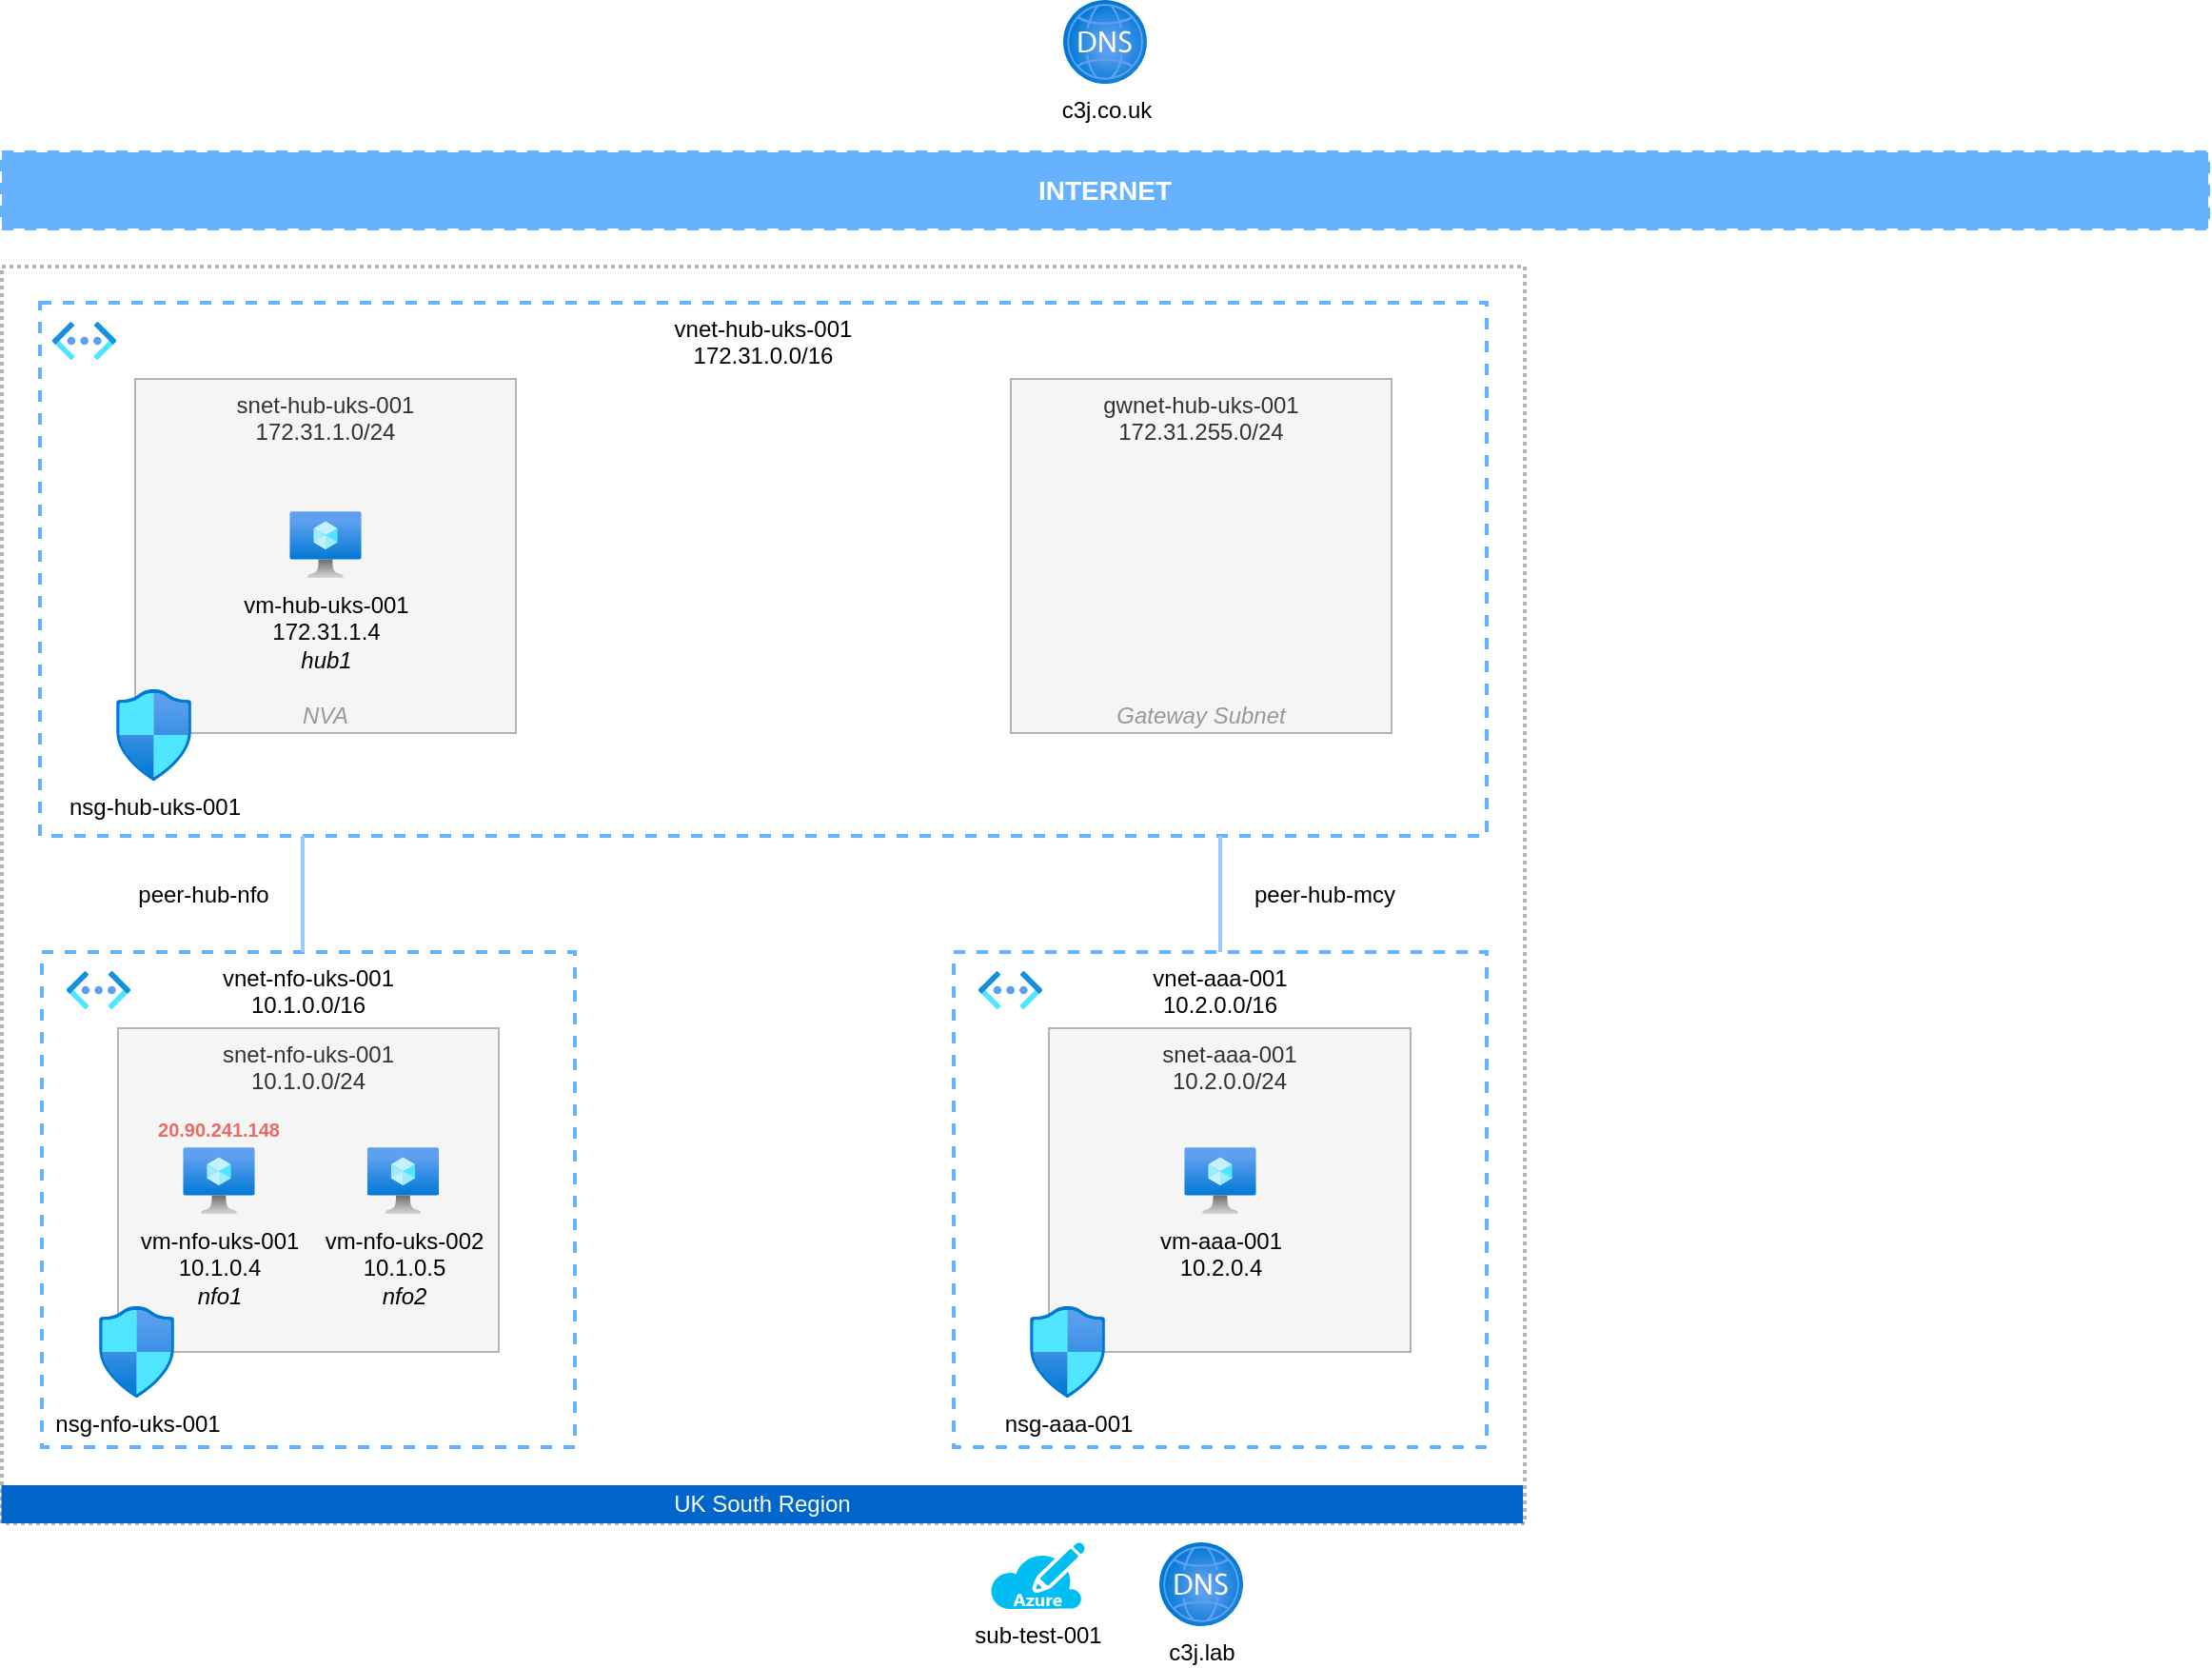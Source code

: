 <mxfile version="22.1.0" type="google" pages="4">
  <diagram name="default" id="qmnWy2MAJ4uXKFbj1wN7">
    <mxGraphModel dx="1434" dy="758" grid="1" gridSize="10" guides="1" tooltips="1" connect="1" arrows="1" fold="1" page="1" pageScale="1" pageWidth="1169" pageHeight="1654" math="0" shadow="0">
      <root>
        <mxCell id="0" />
        <mxCell id="1" parent="0" />
        <mxCell id="ZJCJz27UGavg2DLTm2-K-13" value="" style="rounded=0;whiteSpace=wrap;html=1;horizontal=1;labelPosition=center;verticalLabelPosition=middle;align=center;verticalAlign=top;dashed=1;strokeColor=#B3B3B3;strokeWidth=2;dashPattern=1 1;" parent="1" vertex="1">
          <mxGeometry x="41" y="420" width="800" height="660" as="geometry" />
        </mxCell>
        <mxCell id="c8Akek_zTzWnCCOaM-yN-3" value="vnet-hub-uks-001&lt;br&gt;172.31.0.0/16" style="rounded=0;whiteSpace=wrap;html=1;horizontal=1;labelPosition=center;verticalLabelPosition=middle;align=center;verticalAlign=top;dashed=1;strokeColor=#66B2FF;strokeWidth=2;" parent="1" vertex="1">
          <mxGeometry x="61" y="439" width="760" height="280" as="geometry" />
        </mxCell>
        <mxCell id="c8Akek_zTzWnCCOaM-yN-7" value="" style="aspect=fixed;html=1;points=[];align=center;image;fontSize=12;image=img/lib/azure2/networking/Virtual_Networks_Classic.svg;" parent="1" vertex="1">
          <mxGeometry x="67.5" y="449" width="33.5" height="20" as="geometry" />
        </mxCell>
        <mxCell id="c8Akek_zTzWnCCOaM-yN-9" value="vnet-nfo-uks-001&lt;br&gt;10.1.0.0/16" style="rounded=0;whiteSpace=wrap;html=1;horizontal=1;labelPosition=center;verticalLabelPosition=middle;align=center;verticalAlign=top;strokeColor=#66B2FF;dashed=1;strokeWidth=2;" parent="1" vertex="1">
          <mxGeometry x="62" y="780" width="280" height="260" as="geometry" />
        </mxCell>
        <mxCell id="c8Akek_zTzWnCCOaM-yN-11" value="snet-nfo-uks-001&lt;br&gt;10.1.0.0/24" style="rounded=0;whiteSpace=wrap;html=1;fillColor=#f5f5f5;strokeColor=#B3B3B3;verticalAlign=top;fontColor=#333333;" parent="1" vertex="1">
          <mxGeometry x="102" y="820" width="200" height="170" as="geometry" />
        </mxCell>
        <mxCell id="c8Akek_zTzWnCCOaM-yN-12" value="" style="aspect=fixed;html=1;points=[];align=center;image;fontSize=12;image=img/lib/azure2/networking/Virtual_Networks_Classic.svg;" parent="1" vertex="1">
          <mxGeometry x="75" y="790" width="33.5" height="20" as="geometry" />
        </mxCell>
        <mxCell id="c8Akek_zTzWnCCOaM-yN-13" value="vnet-aaa-001&lt;br&gt;10.2.0.0/16" style="rounded=0;whiteSpace=wrap;html=1;horizontal=1;labelPosition=center;verticalLabelPosition=middle;align=center;verticalAlign=top;strokeColor=#66B2FF;dashed=1;strokeWidth=2;" parent="1" vertex="1">
          <mxGeometry x="541" y="780" width="280" height="260" as="geometry" />
        </mxCell>
        <mxCell id="c8Akek_zTzWnCCOaM-yN-15" value="snet-aaa-001&lt;br&gt;10.2.0.0/24" style="rounded=0;whiteSpace=wrap;html=1;fillColor=#f5f5f5;strokeColor=#B3B3B3;verticalAlign=top;fontColor=#333333;" parent="1" vertex="1">
          <mxGeometry x="591" y="820" width="190" height="170" as="geometry" />
        </mxCell>
        <mxCell id="c8Akek_zTzWnCCOaM-yN-16" value="" style="aspect=fixed;html=1;points=[];align=center;image;fontSize=12;image=img/lib/azure2/networking/Virtual_Networks_Classic.svg;" parent="1" vertex="1">
          <mxGeometry x="554" y="790" width="33.5" height="20" as="geometry" />
        </mxCell>
        <mxCell id="c8Akek_zTzWnCCOaM-yN-20" value="gwnet-hub-uks-001&lt;br&gt;172.31.255.0/24" style="rounded=0;whiteSpace=wrap;html=1;fillColor=#f5f5f5;strokeColor=#B3B3B3;verticalAlign=top;fontColor=#333333;" parent="1" vertex="1">
          <mxGeometry x="571" y="479" width="200" height="186" as="geometry" />
        </mxCell>
        <mxCell id="c8Akek_zTzWnCCOaM-yN-22" value="peer-hub-nfo" style="text;strokeColor=none;align=center;fillColor=none;html=1;verticalAlign=middle;whiteSpace=wrap;rounded=0;" parent="1" vertex="1">
          <mxGeometry x="92" y="735" width="110" height="30" as="geometry" />
        </mxCell>
        <mxCell id="c8Akek_zTzWnCCOaM-yN-23" value="peer-hub-mcy" style="text;strokeColor=none;align=center;fillColor=none;html=1;verticalAlign=middle;whiteSpace=wrap;rounded=0;" parent="1" vertex="1">
          <mxGeometry x="681" y="735" width="110" height="30" as="geometry" />
        </mxCell>
        <mxCell id="c8Akek_zTzWnCCOaM-yN-24" value="vm-nfo-uks-001&lt;br&gt;10.1.0.4&lt;br&gt;&lt;i&gt;nfo1&lt;/i&gt;" style="aspect=fixed;html=1;points=[];align=center;image;fontSize=12;image=img/lib/azure2/compute/Virtual_Machine.svg;labelBackgroundColor=none;" parent="1" vertex="1">
          <mxGeometry x="136.13" y="882.5" width="37.74" height="35" as="geometry" />
        </mxCell>
        <mxCell id="c8Akek_zTzWnCCOaM-yN-25" value="vm-aaa-001&lt;br&gt;10.2.0.4&lt;br&gt;" style="aspect=fixed;html=1;points=[];align=center;image;fontSize=12;image=img/lib/azure2/compute/Virtual_Machine.svg;labelBackgroundColor=none;" parent="1" vertex="1">
          <mxGeometry x="662.13" y="882.5" width="37.74" height="35" as="geometry" />
        </mxCell>
        <mxCell id="4gWeTPq2beBQv8NxObEz-3" value="nsg-nfo-uks-001" style="aspect=fixed;html=1;points=[];align=center;image;fontSize=12;image=img/lib/azure2/networking/Network_Security_Groups.svg;dashed=1;strokeColor=#66B2FF;strokeWidth=2;" parent="1" vertex="1">
          <mxGeometry x="92" y="966" width="39.53" height="48" as="geometry" />
        </mxCell>
        <mxCell id="4gWeTPq2beBQv8NxObEz-4" value="nsg-aaa-001" style="aspect=fixed;html=1;points=[];align=center;image;fontSize=12;image=img/lib/azure2/networking/Network_Security_Groups.svg;dashed=1;strokeColor=#66B2FF;strokeWidth=2;" parent="1" vertex="1">
          <mxGeometry x="581" y="966" width="39.53" height="48" as="geometry" />
        </mxCell>
        <mxCell id="ZJCJz27UGavg2DLTm2-K-2" value="c3j.lab" style="aspect=fixed;html=1;points=[];align=center;image;fontSize=12;image=img/lib/azure2/networking/DNS_Zones.svg;" parent="1" vertex="1">
          <mxGeometry x="649" y="1090" width="44" height="44" as="geometry" />
        </mxCell>
        <mxCell id="ZJCJz27UGavg2DLTm2-K-14" value="sub-test-001" style="verticalLabelPosition=bottom;html=1;verticalAlign=top;align=center;strokeColor=none;fillColor=#00BEF2;shape=mxgraph.azure.azure_subscription;dashed=1;dashPattern=1 1;" parent="1" vertex="1">
          <mxGeometry x="560" y="1090" width="50" height="35" as="geometry" />
        </mxCell>
        <mxCell id="ZJCJz27UGavg2DLTm2-K-23" value="" style="endArrow=none;html=1;rounded=0;fontColor=#999999;entryX=0.25;entryY=1;entryDx=0;entryDy=0;strokeWidth=2;strokeColor=#99CCFF;" parent="1" edge="1">
          <mxGeometry width="50" height="50" relative="1" as="geometry">
            <mxPoint x="199" y="780" as="sourcePoint" />
            <mxPoint x="199" y="719" as="targetPoint" />
          </mxGeometry>
        </mxCell>
        <mxCell id="ZJCJz27UGavg2DLTm2-K-25" value="" style="endArrow=none;html=1;rounded=0;fontColor=#999999;entryX=0.25;entryY=1;entryDx=0;entryDy=0;strokeWidth=2;strokeColor=#99CCFF;" parent="1" edge="1">
          <mxGeometry width="50" height="50" relative="1" as="geometry">
            <mxPoint x="681" y="780" as="sourcePoint" />
            <mxPoint x="681" y="719" as="targetPoint" />
          </mxGeometry>
        </mxCell>
        <mxCell id="bTXRQun2XbnCgDHhW8l7-1" value="snet-hub-uks-001&lt;br&gt;172.31.1.0/24" style="rounded=0;whiteSpace=wrap;html=1;fillColor=#f5f5f5;strokeColor=#B3B3B3;verticalAlign=top;fontColor=#333333;" parent="1" vertex="1">
          <mxGeometry x="111" y="479" width="200" height="186" as="geometry" />
        </mxCell>
        <mxCell id="bTXRQun2XbnCgDHhW8l7-3" value="nsg-hub-uks-001" style="aspect=fixed;html=1;points=[];align=center;image;fontSize=12;image=img/lib/azure2/networking/Network_Security_Groups.svg;dashed=1;strokeColor=#66B2FF;strokeWidth=2;" parent="1" vertex="1">
          <mxGeometry x="101" y="642" width="39.53" height="48" as="geometry" />
        </mxCell>
        <mxCell id="bTXRQun2XbnCgDHhW8l7-4" value="NVA" style="text;html=1;strokeColor=none;fillColor=none;align=center;verticalAlign=middle;whiteSpace=wrap;rounded=0;fontStyle=2;fontColor=#999999;" parent="1" vertex="1">
          <mxGeometry x="161" y="641" width="100" height="30" as="geometry" />
        </mxCell>
        <mxCell id="bTXRQun2XbnCgDHhW8l7-6" value="Gateway Subnet" style="text;html=1;strokeColor=none;fillColor=none;align=center;verticalAlign=middle;whiteSpace=wrap;rounded=0;fontStyle=2;fontColor=#999999;" parent="1" vertex="1">
          <mxGeometry x="621" y="641" width="100" height="30" as="geometry" />
        </mxCell>
        <mxCell id="HPBWZSrddO34f2WdvZlg-1" value="&lt;font color=&quot;#ffffff&quot;&gt;UK South Region&lt;/font&gt;" style="rounded=0;whiteSpace=wrap;html=1;strokeColor=none;fillColor=#0066CC;" parent="1" vertex="1">
          <mxGeometry x="40.75" y="1060" width="799.25" height="20" as="geometry" />
        </mxCell>
        <mxCell id="HPBWZSrddO34f2WdvZlg-2" value="vm-nfo-uks-002&lt;br&gt;10.1.0.5&lt;br&gt;&lt;i&gt;nfo2&lt;/i&gt;" style="aspect=fixed;html=1;points=[];align=center;image;fontSize=12;image=img/lib/azure2/compute/Virtual_Machine.svg;labelBackgroundColor=none;" parent="1" vertex="1">
          <mxGeometry x="232.88" y="882.5" width="37.74" height="35" as="geometry" />
        </mxCell>
        <mxCell id="HPBWZSrddO34f2WdvZlg-44" value="&lt;b&gt;&lt;font color=&quot;#ffffff&quot;&gt;INTERNET&lt;/font&gt;&lt;/b&gt;" style="rounded=0;whiteSpace=wrap;html=1;horizontal=1;labelPosition=center;verticalLabelPosition=middle;align=center;verticalAlign=middle;dashed=1;strokeColor=#66B2FF;strokeWidth=2;fontSize=14;fillColor=#66B2FF;" parent="1" vertex="1">
          <mxGeometry x="41" y="360" width="1159" height="40" as="geometry" />
        </mxCell>
        <mxCell id="HPBWZSrddO34f2WdvZlg-45" value="c3j.co.uk" style="aspect=fixed;html=1;points=[];align=center;image;fontSize=12;image=img/lib/azure2/networking/DNS_Zones.svg;" parent="1" vertex="1">
          <mxGeometry x="598.5" y="280" width="44" height="44" as="geometry" />
        </mxCell>
        <mxCell id="HPBWZSrddO34f2WdvZlg-49" value="&lt;font style=&quot;font-size: 10px;&quot;&gt;20.90.241.148&lt;/font&gt;" style="text;strokeColor=none;align=center;fillColor=none;html=1;verticalAlign=middle;whiteSpace=wrap;rounded=0;fontStyle=1;fontColor=#EA6B66;" parent="1" vertex="1">
          <mxGeometry x="100" y="862.5" width="110" height="20" as="geometry" />
        </mxCell>
        <mxCell id="PKf64g40JzfhvCYDE0aJ-1" value="vm-hub-uks-001&lt;br&gt;172.31.1.4&lt;br&gt;&lt;i&gt;hub1&lt;/i&gt;" style="aspect=fixed;html=1;points=[];align=center;image;fontSize=12;image=img/lib/azure2/compute/Virtual_Machine.svg;labelBackgroundColor=none;" parent="1" vertex="1">
          <mxGeometry x="192.13" y="548.5" width="37.74" height="35" as="geometry" />
        </mxCell>
      </root>
    </mxGraphModel>
  </diagram>
  <diagram id="GGPXkFB_Qrd2MST3pcKg" name="blocks">
    <mxGraphModel grid="1" page="1" gridSize="10" guides="1" tooltips="1" connect="1" arrows="1" fold="1" pageScale="1" pageWidth="827" pageHeight="1169" math="0" shadow="0">
      <root>
        <mxCell id="0" />
        <mxCell id="1" parent="0" />
        <mxCell id="KDuh5kxUbU1WUoTDR_aE-1" value="vnet-bbb-001&lt;br&gt;10.2.0.0/16" style="rounded=0;whiteSpace=wrap;html=1;horizontal=1;labelPosition=center;verticalLabelPosition=middle;align=center;verticalAlign=top;strokeColor=#66B2FF;dashed=1;strokeWidth=2;" vertex="1" parent="1">
          <mxGeometry x="80" y="480" width="280" height="260" as="geometry" />
        </mxCell>
        <mxCell id="KDuh5kxUbU1WUoTDR_aE-2" value="snet-bbb-001&lt;br&gt;10.2.0.0/24" style="rounded=0;whiteSpace=wrap;html=1;fillColor=#f5f5f5;strokeColor=#B3B3B3;verticalAlign=top;fontColor=#333333;" vertex="1" parent="1">
          <mxGeometry x="130" y="520" width="190" height="170" as="geometry" />
        </mxCell>
        <mxCell id="KDuh5kxUbU1WUoTDR_aE-3" value="" style="aspect=fixed;html=1;points=[];align=center;image;fontSize=12;image=img/lib/azure2/networking/Virtual_Networks_Classic.svg;" vertex="1" parent="1">
          <mxGeometry x="93" y="490" width="33.5" height="20" as="geometry" />
        </mxCell>
        <mxCell id="KDuh5kxUbU1WUoTDR_aE-4" value="vm-bbb-001&lt;br&gt;10.2.0.10" style="aspect=fixed;html=1;points=[];align=center;image;fontSize=12;image=img/lib/azure2/compute/Virtual_Machine.svg;labelBackgroundColor=none;" vertex="1" parent="1">
          <mxGeometry x="201.13" y="582.5" width="37.74" height="35" as="geometry" />
        </mxCell>
        <mxCell id="KDuh5kxUbU1WUoTDR_aE-5" value="nsg-bbb-001" style="aspect=fixed;html=1;points=[];align=center;image;fontSize=12;image=img/lib/azure2/networking/Network_Security_Groups.svg;dashed=1;strokeColor=#66B2FF;strokeWidth=2;" vertex="1" parent="1">
          <mxGeometry x="120" y="666" width="39.53" height="48" as="geometry" />
        </mxCell>
        <mxCell id="drD8lHn-Yx2FKxkfe0zV-1" value="&lt;font color=&quot;#ffffff&quot;&gt;UK South Region&lt;/font&gt;" style="rounded=0;whiteSpace=wrap;html=1;strokeColor=none;fillColor=#0066CC;" vertex="1" parent="1">
          <mxGeometry x="80" y="740" width="280" height="20" as="geometry" />
        </mxCell>
        <mxCell id="YoefE3QuA8gDWA0fGaig-1" value="vnet-ccc-001&lt;br&gt;10.3.0.0/16" style="rounded=0;whiteSpace=wrap;html=1;horizontal=1;labelPosition=center;verticalLabelPosition=middle;align=center;verticalAlign=top;strokeColor=#66B2FF;dashed=1;strokeWidth=2;" vertex="1" parent="1">
          <mxGeometry x="680" y="480" width="280" height="260" as="geometry" />
        </mxCell>
        <mxCell id="YoefE3QuA8gDWA0fGaig-2" value="snet-ccc-001&lt;br&gt;10.3.0.0/24" style="rounded=0;whiteSpace=wrap;html=1;fillColor=#f5f5f5;strokeColor=#B3B3B3;verticalAlign=top;fontColor=#333333;" vertex="1" parent="1">
          <mxGeometry x="730" y="520" width="190" height="170" as="geometry" />
        </mxCell>
        <mxCell id="YoefE3QuA8gDWA0fGaig-3" value="" style="aspect=fixed;html=1;points=[];align=center;image;fontSize=12;image=img/lib/azure2/networking/Virtual_Networks_Classic.svg;" vertex="1" parent="1">
          <mxGeometry x="693" y="490" width="33.5" height="20" as="geometry" />
        </mxCell>
        <mxCell id="YoefE3QuA8gDWA0fGaig-4" value="vm-ccc-001&lt;br&gt;10.3.0.10" style="aspect=fixed;html=1;points=[];align=center;image;fontSize=12;image=img/lib/azure2/compute/Virtual_Machine.svg;labelBackgroundColor=none;" vertex="1" parent="1">
          <mxGeometry x="801.13" y="582.5" width="37.74" height="35" as="geometry" />
        </mxCell>
        <mxCell id="YoefE3QuA8gDWA0fGaig-5" value="nsg-ccc-001" style="aspect=fixed;html=1;points=[];align=center;image;fontSize=12;image=img/lib/azure2/networking/Network_Security_Groups.svg;dashed=1;strokeColor=#66B2FF;strokeWidth=2;" vertex="1" parent="1">
          <mxGeometry x="720" y="666" width="39.53" height="48" as="geometry" />
        </mxCell>
        <mxCell id="YoefE3QuA8gDWA0fGaig-6" value="&lt;font color=&quot;#ffffff&quot;&gt;UK South Region&lt;/font&gt;" style="rounded=0;whiteSpace=wrap;html=1;strokeColor=none;fillColor=#0066CC;" vertex="1" parent="1">
          <mxGeometry x="680" y="740" width="280" height="20" as="geometry" />
        </mxCell>
        <mxCell id="t1aIsPZd6sVZ_ieQkTPP-1" value="vnet-ddd-001&lt;br&gt;10.4.0.0/16" style="rounded=0;whiteSpace=wrap;html=1;horizontal=1;labelPosition=center;verticalLabelPosition=middle;align=center;verticalAlign=top;strokeColor=#66B2FF;dashed=1;strokeWidth=2;" vertex="1" parent="1">
          <mxGeometry x="80" y="960" width="280" height="260" as="geometry" />
        </mxCell>
        <mxCell id="t1aIsPZd6sVZ_ieQkTPP-2" value="snet-ddd-001&lt;br&gt;10.4.0.0/24" style="rounded=0;whiteSpace=wrap;html=1;fillColor=#f5f5f5;strokeColor=#B3B3B3;verticalAlign=top;fontColor=#333333;" vertex="1" parent="1">
          <mxGeometry x="130" y="1000" width="190" height="170" as="geometry" />
        </mxCell>
        <mxCell id="t1aIsPZd6sVZ_ieQkTPP-3" value="" style="aspect=fixed;html=1;points=[];align=center;image;fontSize=12;image=img/lib/azure2/networking/Virtual_Networks_Classic.svg;" vertex="1" parent="1">
          <mxGeometry x="93" y="970" width="33.5" height="20" as="geometry" />
        </mxCell>
        <mxCell id="t1aIsPZd6sVZ_ieQkTPP-4" value="vm-ddd-001&lt;br&gt;10.4.0.10" style="aspect=fixed;html=1;points=[];align=center;image;fontSize=12;image=img/lib/azure2/compute/Virtual_Machine.svg;labelBackgroundColor=none;" vertex="1" parent="1">
          <mxGeometry x="201.13" y="1062.5" width="37.74" height="35" as="geometry" />
        </mxCell>
        <mxCell id="t1aIsPZd6sVZ_ieQkTPP-5" value="nsg-ddd-001" style="aspect=fixed;html=1;points=[];align=center;image;fontSize=12;image=img/lib/azure2/networking/Network_Security_Groups.svg;dashed=1;strokeColor=#66B2FF;strokeWidth=2;" vertex="1" parent="1">
          <mxGeometry x="120" y="1146" width="39.53" height="48" as="geometry" />
        </mxCell>
        <mxCell id="t1aIsPZd6sVZ_ieQkTPP-6" value="&lt;font color=&quot;#ffffff&quot;&gt;UK South Region&lt;/font&gt;" style="rounded=0;whiteSpace=wrap;html=1;strokeColor=none;fillColor=#0066CC;" vertex="1" parent="1">
          <mxGeometry x="80" y="1220" width="280" height="20" as="geometry" />
        </mxCell>
        <mxCell id="t1aIsPZd6sVZ_ieQkTPP-9" value="vnet-eee-001&lt;br&gt;10.5.0.0/16" style="rounded=0;whiteSpace=wrap;html=1;horizontal=1;labelPosition=center;verticalLabelPosition=middle;align=center;verticalAlign=top;strokeColor=#66B2FF;dashed=1;strokeWidth=2;" vertex="1" parent="1">
          <mxGeometry x="680" y="960" width="280" height="260" as="geometry" />
        </mxCell>
        <mxCell id="t1aIsPZd6sVZ_ieQkTPP-10" value="snet-eee-001&lt;br&gt;10.5.0.0/24" style="rounded=0;whiteSpace=wrap;html=1;fillColor=#f5f5f5;strokeColor=#B3B3B3;verticalAlign=top;fontColor=#333333;" vertex="1" parent="1">
          <mxGeometry x="730" y="1000" width="190" height="170" as="geometry" />
        </mxCell>
        <mxCell id="t1aIsPZd6sVZ_ieQkTPP-11" value="" style="aspect=fixed;html=1;points=[];align=center;image;fontSize=12;image=img/lib/azure2/networking/Virtual_Networks_Classic.svg;" vertex="1" parent="1">
          <mxGeometry x="693" y="970" width="33.5" height="20" as="geometry" />
        </mxCell>
        <mxCell id="t1aIsPZd6sVZ_ieQkTPP-12" value="vm-eee-001&lt;br&gt;10.5.0.10" style="aspect=fixed;html=1;points=[];align=center;image;fontSize=12;image=img/lib/azure2/compute/Virtual_Machine.svg;labelBackgroundColor=none;" vertex="1" parent="1">
          <mxGeometry x="801.13" y="1062.5" width="37.74" height="35" as="geometry" />
        </mxCell>
        <mxCell id="t1aIsPZd6sVZ_ieQkTPP-13" value="nsg-eee-001" style="aspect=fixed;html=1;points=[];align=center;image;fontSize=12;image=img/lib/azure2/networking/Network_Security_Groups.svg;dashed=1;strokeColor=#66B2FF;strokeWidth=2;" vertex="1" parent="1">
          <mxGeometry x="720" y="1146" width="39.53" height="48" as="geometry" />
        </mxCell>
        <mxCell id="t1aIsPZd6sVZ_ieQkTPP-14" value="&lt;font color=&quot;#ffffff&quot;&gt;UK South Region&lt;/font&gt;" style="rounded=0;whiteSpace=wrap;html=1;strokeColor=none;fillColor=#0066CC;" vertex="1" parent="1">
          <mxGeometry x="680" y="1220" width="280" height="20" as="geometry" />
        </mxCell>
        <mxCell id="SmXgA5qWSMC00zm8cpOY-1" value="&lt;font face=&quot;Helvetica&quot;&gt;rg-bbb-001&lt;/font&gt;" style="image;aspect=fixed;html=1;points=[];align=center;fontSize=12;image=img/lib/azure2/general/Resource_Groups.svg;sketch=1;hachureGap=4;jiggle=2;curveFitting=1;fontFamily=Architects Daughter;fontSource=https%3A%2F%2Ffonts.googleapis.com%2Fcss%3Ffamily%3DArchitects%2BDaughter;" vertex="1" parent="1">
          <mxGeometry x="90.37" y="770" width="36.13" height="34" as="geometry" />
        </mxCell>
      </root>
    </mxGraphModel>
  </diagram>
  <diagram id="IBCQb8FsxJoEqhaHN76X" name="vnet-subnet-nsg-vm">
    <mxGraphModel grid="1" page="1" gridSize="10" guides="1" tooltips="1" connect="1" arrows="1" fold="1" pageScale="1" pageWidth="827" pageHeight="1169" math="0" shadow="0">
      <root>
        <mxCell id="0" />
        <mxCell id="1" parent="0" />
        <mxCell id="Omlk3rY_Vriu9T7HJizj-1" value="vnet-bbb-001&lt;br&gt;10.2.0.0/16" style="rounded=0;whiteSpace=wrap;html=1;horizontal=1;labelPosition=center;verticalLabelPosition=middle;align=left;verticalAlign=top;strokeColor=#66B2FF;dashed=1;strokeWidth=2;spacingLeft=5;" vertex="1" parent="1">
          <mxGeometry x="40" y="40" width="300" height="290" as="geometry" />
        </mxCell>
        <mxCell id="Omlk3rY_Vriu9T7HJizj-2" value="snet-bbb-001&lt;br&gt;10.2.0.0/24" style="rounded=0;whiteSpace=wrap;html=1;fillColor=#f5f5f5;strokeColor=#B3B3B3;verticalAlign=top;fontColor=#333333;align=left;spacingLeft=5;" vertex="1" parent="1">
          <mxGeometry x="85" y="80" width="210" height="200" as="geometry" />
        </mxCell>
        <mxCell id="Omlk3rY_Vriu9T7HJizj-3" value="" style="aspect=fixed;html=1;points=[];align=center;image;fontSize=12;image=img/lib/azure2/networking/Virtual_Networks_Classic.svg;" vertex="1" parent="1">
          <mxGeometry x="300" y="50" width="33.5" height="20" as="geometry" />
        </mxCell>
        <mxCell id="Omlk3rY_Vriu9T7HJizj-4" value="vm-bbb-001&lt;br&gt;10.2.0.10" style="aspect=fixed;html=1;points=[];align=right;image;fontSize=12;image=img/lib/azure2/compute/Virtual_Machine.svg;labelBackgroundColor=none;labelPosition=left;verticalLabelPosition=middle;verticalAlign=middle;spacingRight=4;" vertex="1" parent="1">
          <mxGeometry x="161.13" y="167.5" width="37.74" height="35" as="geometry" />
        </mxCell>
        <mxCell id="Omlk3rY_Vriu9T7HJizj-5" value="nsg-bbb-001" style="aspect=fixed;html=1;points=[];align=center;image;fontSize=12;image=img/lib/azure2/networking/Network_Security_Groups.svg;dashed=1;strokeColor=#66B2FF;strokeWidth=2;" vertex="1" parent="1">
          <mxGeometry x="76" y="263" width="28" height="34" as="geometry" />
        </mxCell>
        <mxCell id="Omlk3rY_Vriu9T7HJizj-6" value="&lt;font color=&quot;#ffffff&quot;&gt;UK South Region&lt;/font&gt;" style="rounded=0;whiteSpace=wrap;html=1;strokeColor=none;fillColor=#0066CC;" vertex="1" parent="1">
          <mxGeometry x="40" y="330" width="300" height="20" as="geometry" />
        </mxCell>
        <mxCell id="Omlk3rY_Vriu9T7HJizj-7" value="&lt;font face=&quot;Helvetica&quot;&gt;rg-bbb-001&lt;/font&gt;" style="image;aspect=fixed;html=1;points=[];align=center;fontSize=12;image=img/lib/azure2/general/Resource_Groups.svg;sketch=1;hachureGap=4;jiggle=2;curveFitting=1;fontFamily=Architects Daughter;fontSource=https%3A%2F%2Ffonts.googleapis.com%2Fcss%3Ffamily%3DArchitects%2BDaughter;" vertex="1" parent="1">
          <mxGeometry x="69.87" y="360" width="36.13" height="34" as="geometry" />
        </mxCell>
        <mxCell id="Eca5ZuWjLMEcawLpc1R9-1" value="pip-vm-bbb-001&lt;br&gt;x.x.x.x" style="text;strokeColor=none;align=center;fillColor=none;html=1;verticalAlign=middle;whiteSpace=wrap;rounded=0;fontColor=#CC0000;" vertex="1" parent="1">
          <mxGeometry x="125" y="210" width="110" height="30" as="geometry" />
        </mxCell>
      </root>
    </mxGraphModel>
  </diagram>
  <diagram id="ucwIxoyxYJhpS6II2VAN" name="external-lb-and-vms">
    <mxGraphModel grid="1" page="1" gridSize="10" guides="1" tooltips="1" connect="1" arrows="1" fold="1" pageScale="1" pageWidth="827" pageHeight="1169" math="0" shadow="0">
      <root>
        <mxCell id="0" />
        <mxCell id="1" parent="0" />
        <mxCell id="DTx5_if5TaOQmehZSOv1-1" value="vnet-ccc-001&lt;br&gt;10.3.0.0/16" style="rounded=0;whiteSpace=wrap;html=1;horizontal=1;labelPosition=center;verticalLabelPosition=middle;align=left;verticalAlign=top;strokeColor=#66B2FF;dashed=1;strokeWidth=2;spacingLeft=5;" vertex="1" parent="1">
          <mxGeometry x="40" y="40" width="440" height="290" as="geometry" />
        </mxCell>
        <mxCell id="DTx5_if5TaOQmehZSOv1-2" value="snet-ccc-001&lt;br&gt;10.3.0.0/24" style="rounded=0;whiteSpace=wrap;html=1;fillColor=#f5f5f5;strokeColor=#B3B3B3;verticalAlign=top;fontColor=#333333;align=left;spacingLeft=5;" vertex="1" parent="1">
          <mxGeometry x="78.87" y="80" width="361.13" height="200" as="geometry" />
        </mxCell>
        <mxCell id="DTx5_if5TaOQmehZSOv1-3" value="" style="aspect=fixed;html=1;points=[];align=center;image;fontSize=12;image=img/lib/azure2/networking/Virtual_Networks_Classic.svg;" vertex="1" parent="1">
          <mxGeometry x="436" y="50" width="33.5" height="20" as="geometry" />
        </mxCell>
        <mxCell id="DTx5_if5TaOQmehZSOv1-4" value="vm-ccc-001&lt;br&gt;10.3.0.10" style="aspect=fixed;html=1;points=[];align=right;image;fontSize=12;image=img/lib/azure2/compute/Virtual_Machine.svg;labelBackgroundColor=none;labelPosition=left;verticalLabelPosition=middle;verticalAlign=middle;spacingRight=4;" vertex="1" parent="1">
          <mxGeometry x="155" y="192.5" width="37.74" height="35" as="geometry" />
        </mxCell>
        <mxCell id="DTx5_if5TaOQmehZSOv1-5" value="nsg-ccc-001" style="aspect=fixed;html=1;points=[];align=center;image;fontSize=12;image=img/lib/azure2/networking/Network_Security_Groups.svg;dashed=1;strokeColor=#66B2FF;strokeWidth=2;" vertex="1" parent="1">
          <mxGeometry x="69.87" y="263" width="28" height="34" as="geometry" />
        </mxCell>
        <mxCell id="DTx5_if5TaOQmehZSOv1-6" value="&lt;font color=&quot;#ffffff&quot;&gt;UK South Region&lt;/font&gt;" style="rounded=0;whiteSpace=wrap;html=1;strokeColor=none;fillColor=#0066CC;" vertex="1" parent="1">
          <mxGeometry x="40" y="330" width="440" height="20" as="geometry" />
        </mxCell>
        <mxCell id="DTx5_if5TaOQmehZSOv1-7" value="&lt;font face=&quot;Helvetica&quot;&gt;rg-ccc-001&lt;/font&gt;" style="image;aspect=fixed;html=1;points=[];align=center;fontSize=12;image=img/lib/azure2/general/Resource_Groups.svg;sketch=1;hachureGap=4;jiggle=2;curveFitting=1;fontFamily=Architects Daughter;fontSource=https%3A%2F%2Ffonts.googleapis.com%2Fcss%3Ffamily%3DArchitects%2BDaughter;" vertex="1" parent="1">
          <mxGeometry x="64.87" y="360" width="36.13" height="34" as="geometry" />
        </mxCell>
        <mxCell id="DTx5_if5TaOQmehZSOv1-8" value="pip-vm-ccc-001&lt;br&gt;x.x.x.x" style="text;strokeColor=none;align=center;fillColor=none;html=1;verticalAlign=middle;whiteSpace=wrap;rounded=0;fontColor=#CC0000;" vertex="1" parent="1">
          <mxGeometry x="118.87" y="235" width="110" height="30" as="geometry" />
        </mxCell>
        <mxCell id="DTx5_if5TaOQmehZSOv1-15" value="vm-ccc-002&lt;br&gt;10.3.0.11" style="aspect=fixed;html=1;points=[];align=left;image;fontSize=12;image=img/lib/azure2/compute/Virtual_Machine.svg;labelBackgroundColor=none;labelPosition=right;verticalLabelPosition=middle;verticalAlign=middle;spacingRight=4;spacingLeft=4;" vertex="1" parent="1">
          <mxGeometry x="323" y="192.5" width="37.74" height="35" as="geometry" />
        </mxCell>
        <mxCell id="DTx5_if5TaOQmehZSOv1-16" value="pip-vm-ccc-002&lt;br&gt;x.x.x.x" style="text;strokeColor=none;align=center;fillColor=none;html=1;verticalAlign=middle;whiteSpace=wrap;rounded=0;fontColor=#CC0000;" vertex="1" parent="1">
          <mxGeometry x="286.87" y="235" width="110" height="30" as="geometry" />
        </mxCell>
        <mxCell id="DTx5_if5TaOQmehZSOv1-20" value="" style="image;aspect=fixed;html=1;points=[];align=center;fontSize=12;image=img/lib/azure2/networking/Load_Balancers.svg;sketch=1;hachureGap=4;jiggle=2;curveFitting=1;fontFamily=Architects Daughter;fontSource=https%3A%2F%2Ffonts.googleapis.com%2Fcss%3Ffamily%3DArchitects%2BDaughter;" vertex="1" parent="1">
          <mxGeometry x="232.87" y="122" width="52" height="52" as="geometry" />
        </mxCell>
        <mxCell id="DTx5_if5TaOQmehZSOv1-21" value="pip-elb-ccc-001&lt;br&gt;x.x.x.x" style="text;strokeColor=none;align=center;fillColor=none;html=1;verticalAlign=middle;whiteSpace=wrap;rounded=0;fontColor=#CC0000;" vertex="1" parent="1">
          <mxGeometry x="202.74" y="88" width="110" height="30" as="geometry" />
        </mxCell>
        <mxCell id="zOTvgHeSVjY2xNqSB7hg-4" value="" style="shape=flexArrow;endArrow=classic;html=1;rounded=0;hachureGap=4;fontFamily=Architects Daughter;fontSource=https%3A%2F%2Ffonts.googleapis.com%2Fcss%3Ffamily%3DArchitects%2BDaughter;fontSize=16;endWidth=5.917;endSize=4.016;width=2.558;fillColor=#000000;" edge="1" parent="1">
          <mxGeometry width="50" height="50" relative="1" as="geometry">
            <mxPoint x="228.87" y="150" as="sourcePoint" />
            <mxPoint x="188.87" y="185" as="targetPoint" />
          </mxGeometry>
        </mxCell>
        <mxCell id="zOTvgHeSVjY2xNqSB7hg-9" value="" style="shape=flexArrow;endArrow=classic;html=1;rounded=0;hachureGap=4;fontFamily=Architects Daughter;fontSource=https%3A%2F%2Ffonts.googleapis.com%2Fcss%3Ffamily%3DArchitects%2BDaughter;fontSize=16;endWidth=5.917;endSize=4.016;width=2.558;fillColor=#000000;" edge="1" parent="1">
          <mxGeometry width="50" height="50" relative="1" as="geometry">
            <mxPoint x="289" y="150" as="sourcePoint" />
            <mxPoint x="329" y="185" as="targetPoint" />
          </mxGeometry>
        </mxCell>
        <mxCell id="zOTvgHeSVjY2xNqSB7hg-10" value="&lt;font color=&quot;#000000&quot;&gt;elb-ccc-001&lt;/font&gt;" style="text;strokeColor=none;align=center;fillColor=none;html=1;verticalAlign=middle;whiteSpace=wrap;rounded=0;fontColor=#CC0000;" vertex="1" parent="1">
          <mxGeometry x="204" y="170" width="110" height="30" as="geometry" />
        </mxCell>
      </root>
    </mxGraphModel>
  </diagram>
</mxfile>
